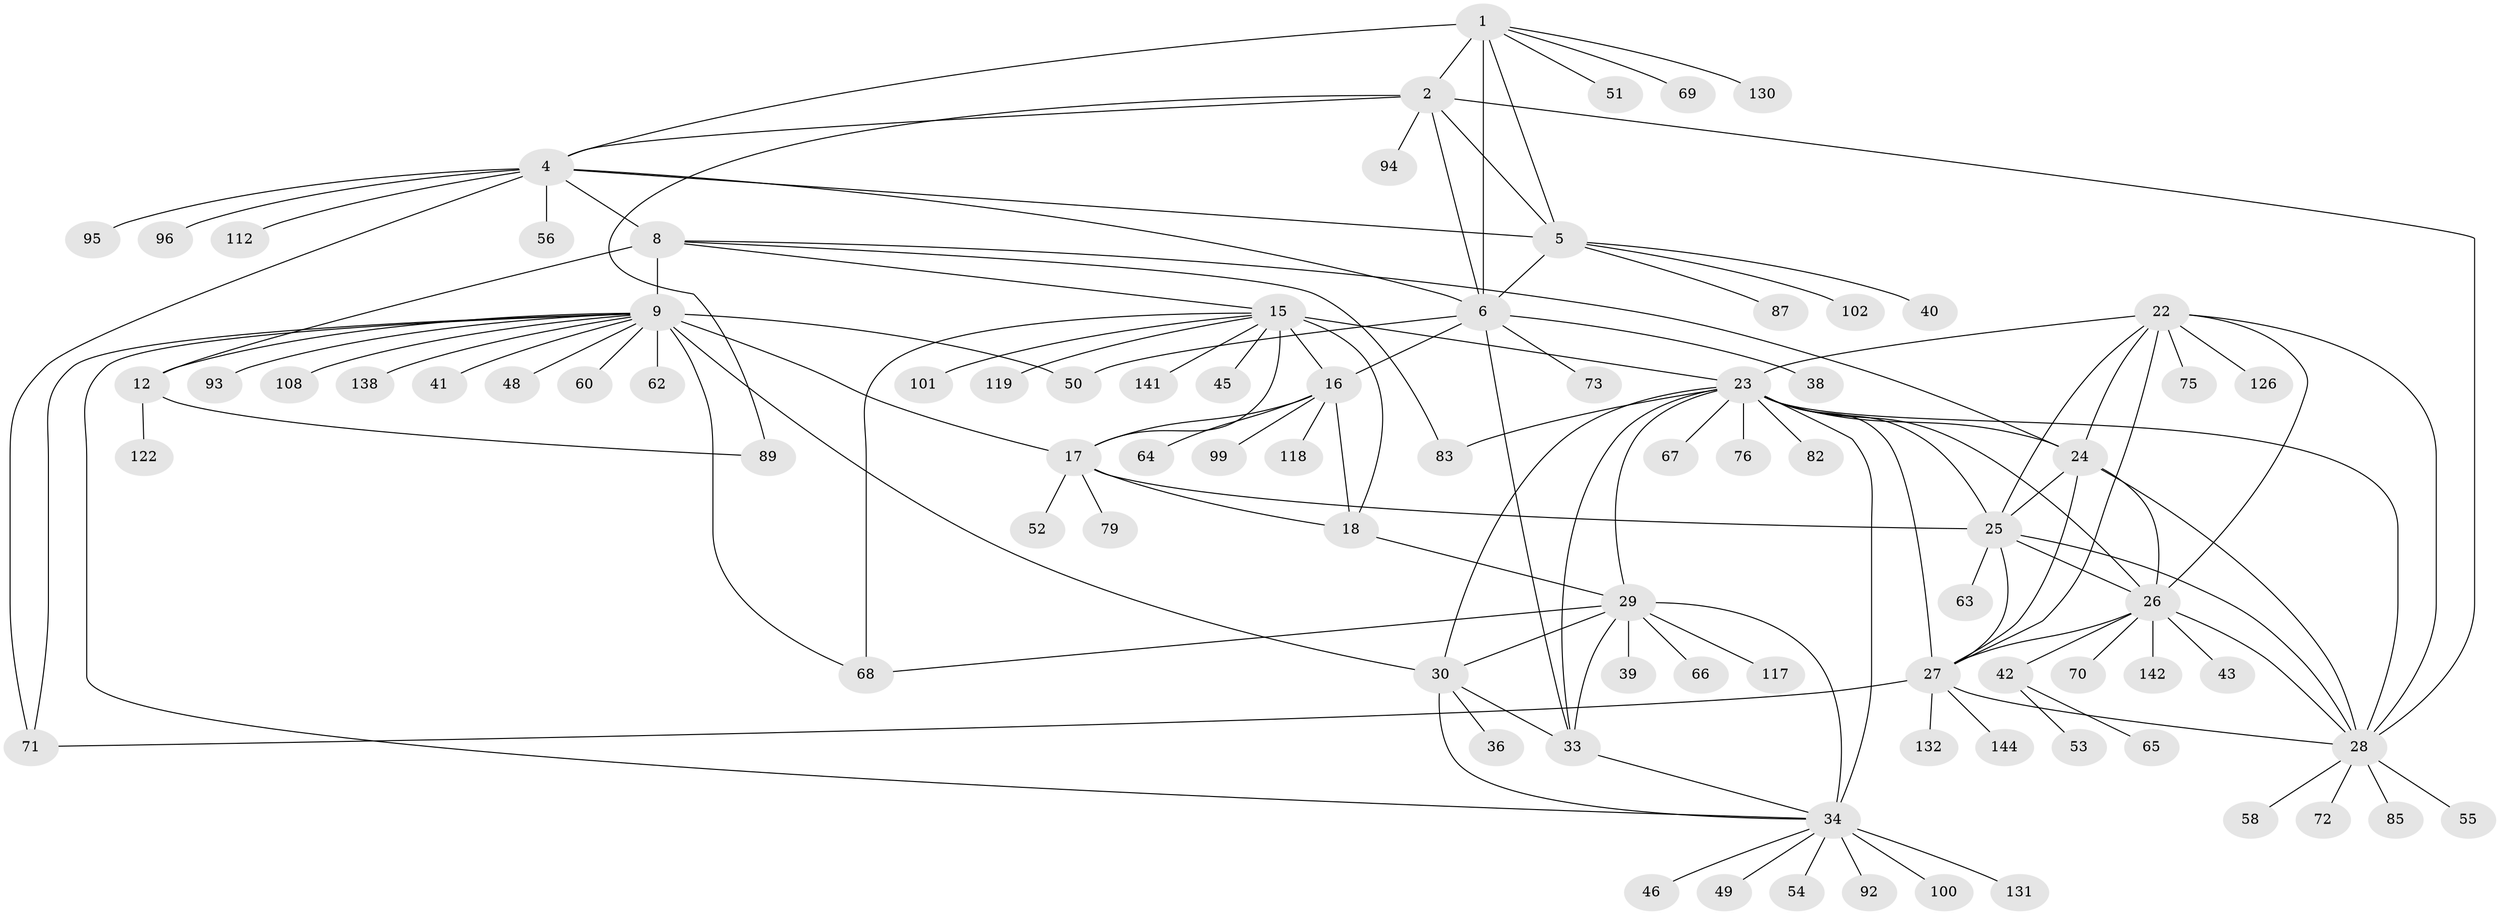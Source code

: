 // original degree distribution, {9: 0.05555555555555555, 7: 0.013888888888888888, 12: 0.020833333333333332, 10: 0.041666666666666664, 8: 0.05555555555555555, 11: 0.013888888888888888, 13: 0.027777777777777776, 6: 0.013888888888888888, 1: 0.6041666666666666, 2: 0.11805555555555555, 5: 0.006944444444444444, 3: 0.027777777777777776}
// Generated by graph-tools (version 1.1) at 2025/19/03/04/25 18:19:53]
// undirected, 86 vertices, 132 edges
graph export_dot {
graph [start="1"]
  node [color=gray90,style=filled];
  1 [super="+3"];
  2;
  4;
  5;
  6 [super="+7+120"];
  8 [super="+91+10+37+14"];
  9 [super="+11+57+13"];
  12;
  15 [super="+21"];
  16;
  17 [super="+20+59+106+135+134+84"];
  18 [super="+19"];
  22;
  23 [super="+32+77+61"];
  24 [super="+47"];
  25;
  26;
  27;
  28;
  29 [super="+31+90+109"];
  30 [super="+44+105+125+121+127+116"];
  33 [super="+133+124+136"];
  34 [super="+35"];
  36;
  38;
  39;
  40;
  41;
  42 [super="+123+107"];
  43;
  45;
  46;
  48;
  49;
  50;
  51;
  52;
  53 [super="+86"];
  54 [super="+104"];
  55;
  56;
  58;
  60;
  62;
  63;
  64;
  65;
  66;
  67 [super="+129"];
  68;
  69;
  70 [super="+80"];
  71 [super="+88"];
  72;
  73;
  75;
  76;
  79;
  82 [super="+110"];
  83;
  85;
  87;
  89;
  92;
  93;
  94;
  95;
  96;
  99;
  100;
  101;
  102;
  108;
  112;
  117;
  118;
  119;
  122;
  126;
  130;
  131;
  132;
  138;
  141;
  142;
  144;
  1 -- 2 [weight=2];
  1 -- 4 [weight=2];
  1 -- 5 [weight=2];
  1 -- 6 [weight=4];
  1 -- 51;
  1 -- 69;
  1 -- 130;
  2 -- 4;
  2 -- 5;
  2 -- 6 [weight=2];
  2 -- 28;
  2 -- 89;
  2 -- 94;
  4 -- 5;
  4 -- 6 [weight=2];
  4 -- 56;
  4 -- 71;
  4 -- 95;
  4 -- 96;
  4 -- 112;
  4 -- 8;
  5 -- 6 [weight=2];
  5 -- 40;
  5 -- 87;
  5 -- 102;
  6 -- 16;
  6 -- 33;
  6 -- 50;
  6 -- 38;
  6 -- 73;
  8 -- 9 [weight=9];
  8 -- 12 [weight=3];
  8 -- 83;
  8 -- 24;
  8 -- 15;
  9 -- 12 [weight=3];
  9 -- 60;
  9 -- 71;
  9 -- 34;
  9 -- 68;
  9 -- 41;
  9 -- 48;
  9 -- 17;
  9 -- 30;
  9 -- 138;
  9 -- 108;
  9 -- 50;
  9 -- 93;
  9 -- 62;
  12 -- 89;
  12 -- 122;
  15 -- 16 [weight=2];
  15 -- 17 [weight=4];
  15 -- 18 [weight=4];
  15 -- 45;
  15 -- 68;
  15 -- 141;
  15 -- 119;
  15 -- 101;
  15 -- 23;
  16 -- 17 [weight=2];
  16 -- 18 [weight=2];
  16 -- 64;
  16 -- 99;
  16 -- 118;
  17 -- 18 [weight=4];
  17 -- 25;
  17 -- 79;
  17 -- 52;
  18 -- 29;
  22 -- 23;
  22 -- 24;
  22 -- 25;
  22 -- 26;
  22 -- 27;
  22 -- 28;
  22 -- 75;
  22 -- 126;
  23 -- 24;
  23 -- 25;
  23 -- 26;
  23 -- 27;
  23 -- 28;
  23 -- 67;
  23 -- 76;
  23 -- 83;
  23 -- 33;
  23 -- 34 [weight=2];
  23 -- 82;
  23 -- 29 [weight=3];
  23 -- 30;
  24 -- 25;
  24 -- 26;
  24 -- 27;
  24 -- 28;
  25 -- 26;
  25 -- 27;
  25 -- 28;
  25 -- 63;
  26 -- 27;
  26 -- 28;
  26 -- 42;
  26 -- 43;
  26 -- 70;
  26 -- 142;
  27 -- 28;
  27 -- 132;
  27 -- 144;
  27 -- 71;
  28 -- 55;
  28 -- 58;
  28 -- 72;
  28 -- 85;
  29 -- 30 [weight=2];
  29 -- 33 [weight=2];
  29 -- 34 [weight=4];
  29 -- 66;
  29 -- 39;
  29 -- 117;
  29 -- 68;
  30 -- 33;
  30 -- 34 [weight=2];
  30 -- 36;
  33 -- 34 [weight=2];
  34 -- 46;
  34 -- 49;
  34 -- 54;
  34 -- 92;
  34 -- 100;
  34 -- 131;
  42 -- 53;
  42 -- 65;
}
